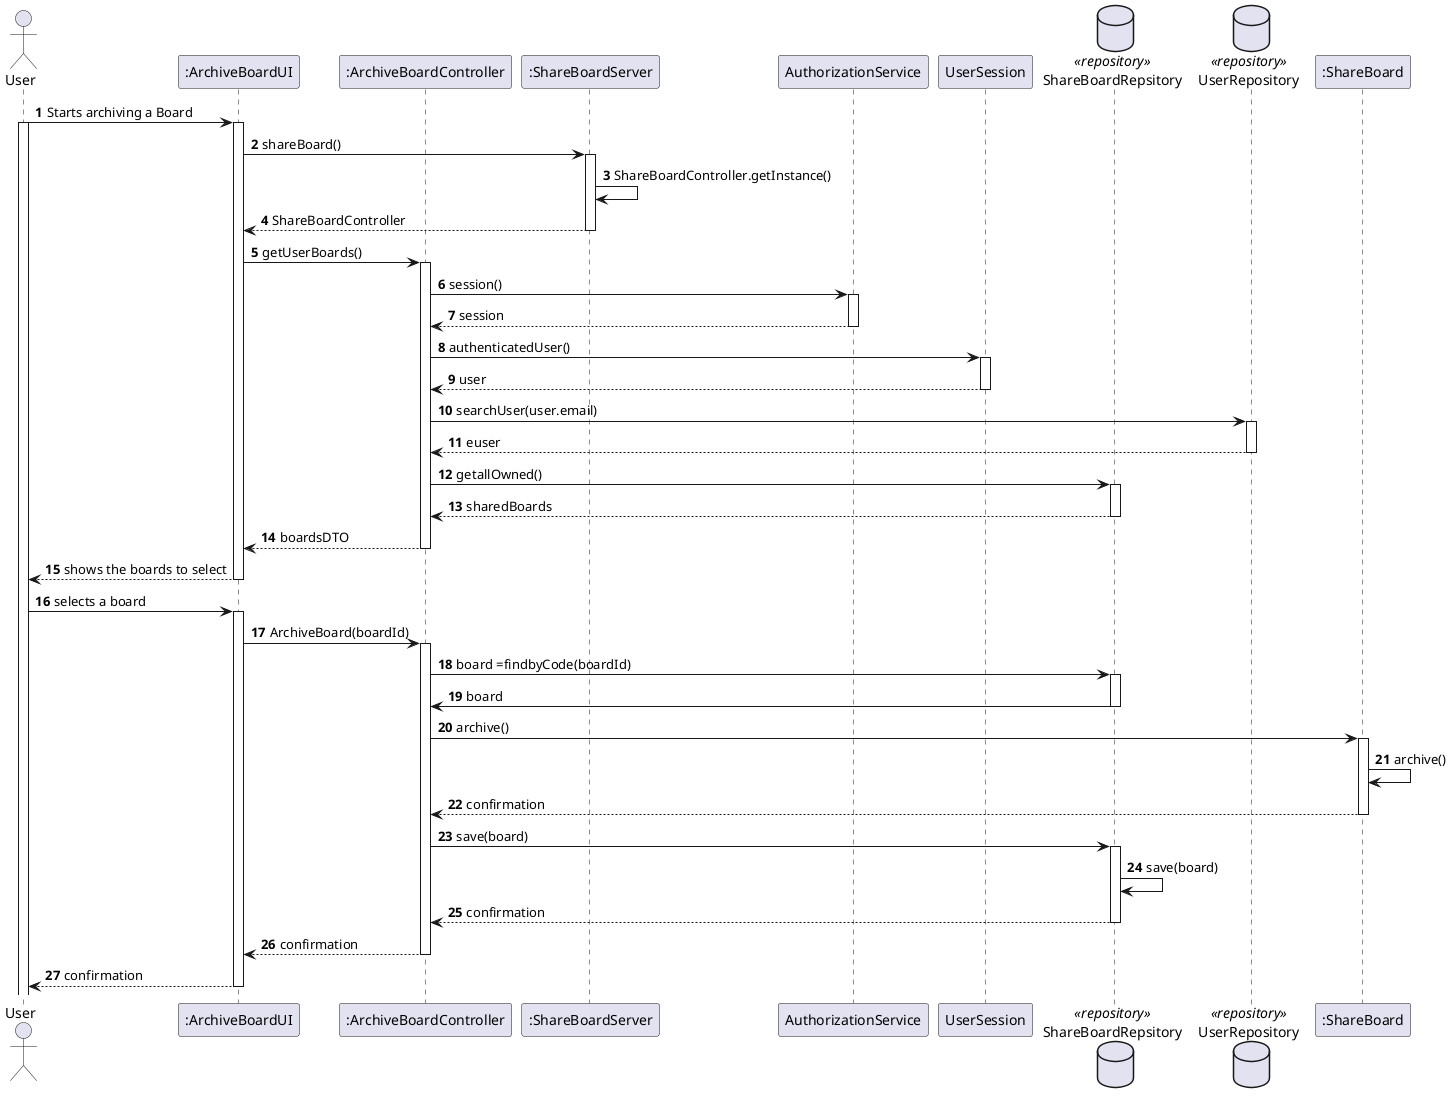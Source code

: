 @startuml
'https://plantuml.com/sequence-diagram

autonumber

Actor User as Usr

participant ":ArchiveBoardUI" as UI
participant ":ArchiveBoardController" as Con
participant ":ShareBoardServer" as SBS
participant "AuthorizationService" as AUTHZ
participant "UserSession" as USS
database ShareBoardRepsitory as SBR <<repository>>
database "UserRepository" as URR <<repository>>
participant ":ShareBoard" as SB


Usr -> UI : Starts archiving a Board
activate Usr
activate UI
UI->SBS : shareBoard()
activate SBS
SBS->SBS:ShareBoardController.getInstance()
SBS-->UI : ShareBoardController
deactivate SBS

UI-> Con: getUserBoards()
activate Con

Con->AUTHZ : session()
 activate AUTHZ
 AUTHZ --> Con: session
 deactivate AUTHZ

 Con -> USS: authenticatedUser()
 activate USS
 USS --> Con: user
 deactivate USS
 Con->URR:searchUser(user.email)
 activate URR
 URR-->Con: euser
 deactivate URR

Con -> SBR : getallOwned()
activate SBR

SBR --> Con : sharedBoards

deactivate SBR

Con --> UI : boardsDTO
deactivate Con



UI--> Usr : shows the boards to select
deactivate UI

Usr -> UI : selects a board
activate UI

UI -> Con: ArchiveBoard(boardId)
activate Con
Con -> SBR : board =findbyCode(boardId)
activate SBR
SBR -> Con : board
deactivate SBR
Con->SB:archive()
activate SB
SB->SB:archive()
SB-->Con:confirmation
deactivate SB
Con->SBR:save(board)
activate SBR
SBR->SBR:save(board)
SBR-->Con:confirmation
deactivate SBR
Con-->UI:confirmation
deactivate Con
UI-->Usr:confirmation
deactivate UI


@enduml
